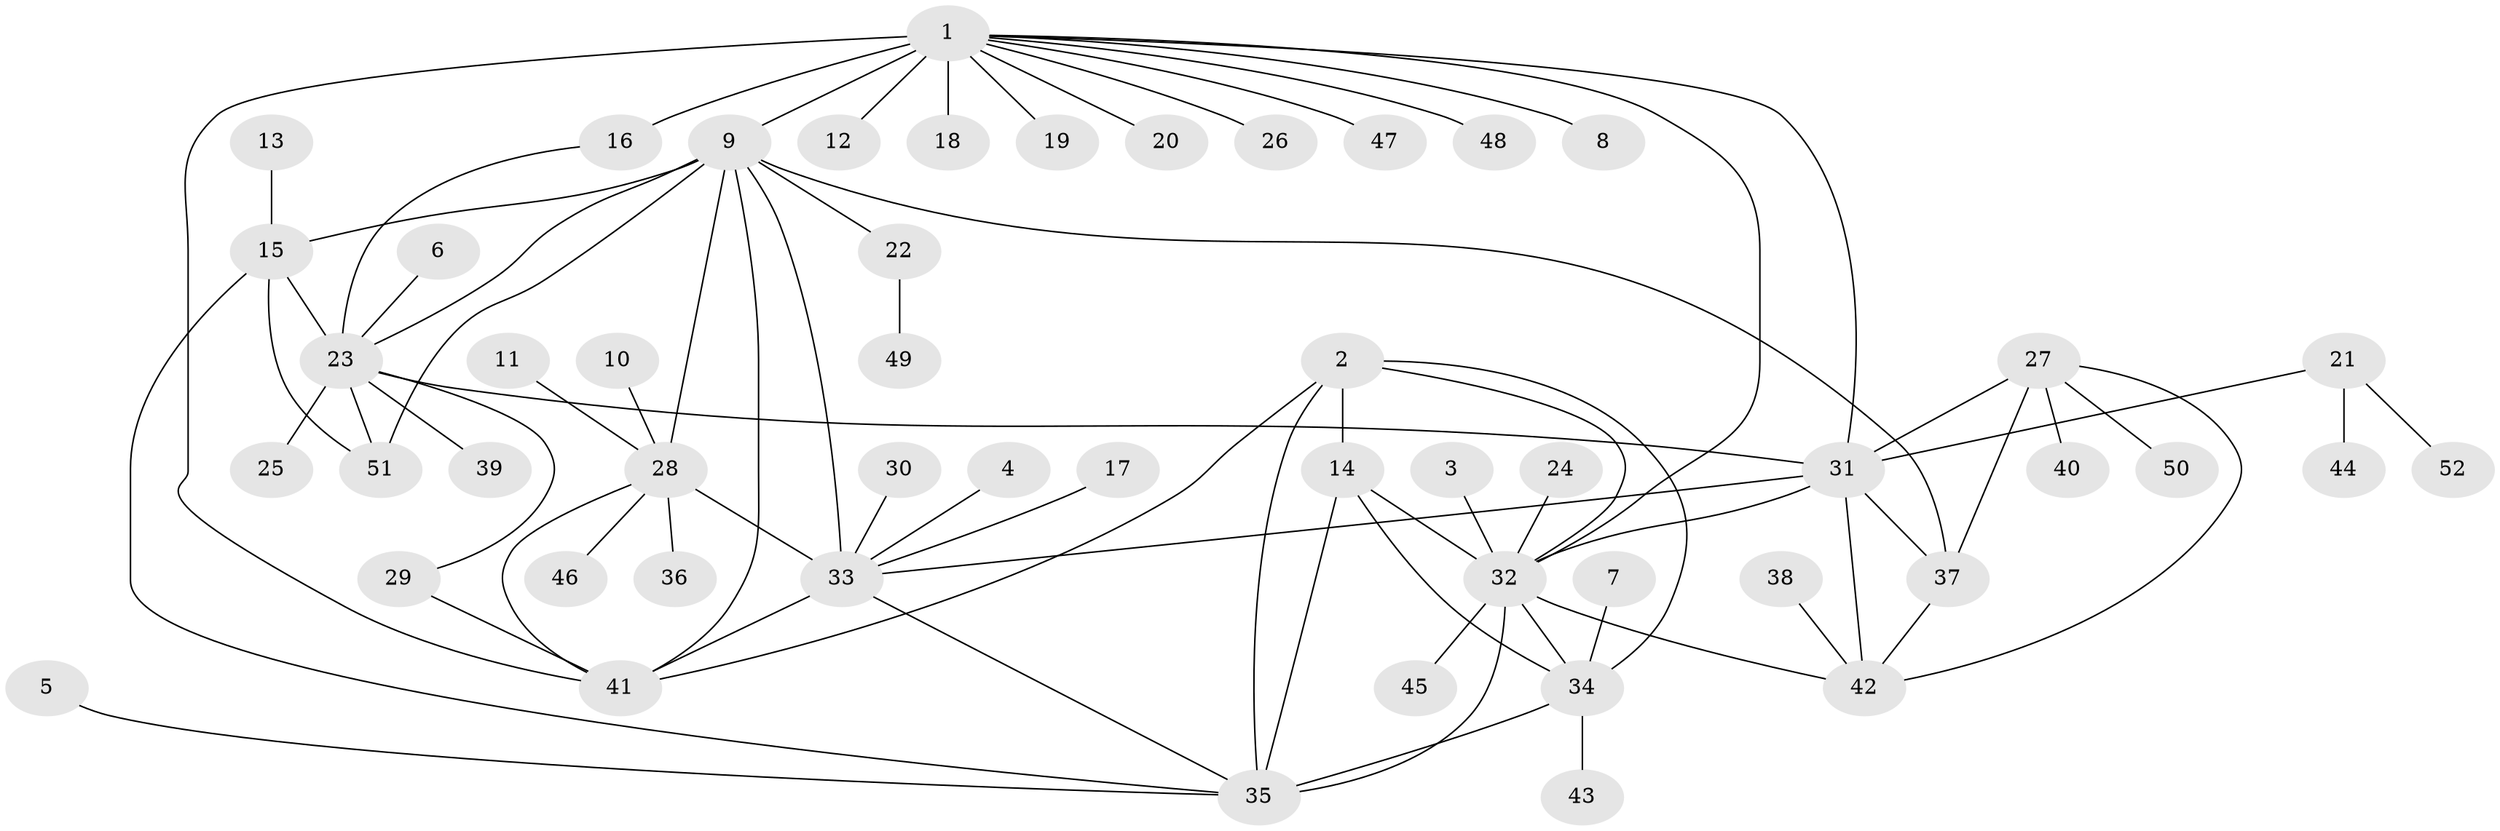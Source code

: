// original degree distribution, {5: 0.029411764705882353, 6: 0.058823529411764705, 11: 0.00980392156862745, 7: 0.0784313725490196, 8: 0.0392156862745098, 10: 0.00980392156862745, 9: 0.0196078431372549, 12: 0.00980392156862745, 1: 0.5588235294117647, 4: 0.0196078431372549, 2: 0.1568627450980392, 3: 0.00980392156862745}
// Generated by graph-tools (version 1.1) at 2025/50/03/09/25 03:50:29]
// undirected, 52 vertices, 77 edges
graph export_dot {
graph [start="1"]
  node [color=gray90,style=filled];
  1;
  2;
  3;
  4;
  5;
  6;
  7;
  8;
  9;
  10;
  11;
  12;
  13;
  14;
  15;
  16;
  17;
  18;
  19;
  20;
  21;
  22;
  23;
  24;
  25;
  26;
  27;
  28;
  29;
  30;
  31;
  32;
  33;
  34;
  35;
  36;
  37;
  38;
  39;
  40;
  41;
  42;
  43;
  44;
  45;
  46;
  47;
  48;
  49;
  50;
  51;
  52;
  1 -- 8 [weight=1.0];
  1 -- 9 [weight=1.0];
  1 -- 12 [weight=1.0];
  1 -- 16 [weight=4.0];
  1 -- 18 [weight=1.0];
  1 -- 19 [weight=1.0];
  1 -- 20 [weight=1.0];
  1 -- 26 [weight=1.0];
  1 -- 31 [weight=1.0];
  1 -- 32 [weight=1.0];
  1 -- 41 [weight=2.0];
  1 -- 47 [weight=1.0];
  1 -- 48 [weight=1.0];
  2 -- 14 [weight=1.0];
  2 -- 32 [weight=1.0];
  2 -- 34 [weight=1.0];
  2 -- 35 [weight=1.0];
  2 -- 41 [weight=1.0];
  3 -- 32 [weight=1.0];
  4 -- 33 [weight=1.0];
  5 -- 35 [weight=1.0];
  6 -- 23 [weight=1.0];
  7 -- 34 [weight=1.0];
  9 -- 15 [weight=1.0];
  9 -- 22 [weight=1.0];
  9 -- 23 [weight=1.0];
  9 -- 28 [weight=1.0];
  9 -- 33 [weight=2.0];
  9 -- 37 [weight=1.0];
  9 -- 41 [weight=1.0];
  9 -- 51 [weight=1.0];
  10 -- 28 [weight=1.0];
  11 -- 28 [weight=1.0];
  13 -- 15 [weight=1.0];
  14 -- 32 [weight=1.0];
  14 -- 34 [weight=1.0];
  14 -- 35 [weight=1.0];
  15 -- 23 [weight=4.0];
  15 -- 35 [weight=1.0];
  15 -- 51 [weight=2.0];
  16 -- 23 [weight=1.0];
  17 -- 33 [weight=1.0];
  21 -- 31 [weight=1.0];
  21 -- 44 [weight=1.0];
  21 -- 52 [weight=1.0];
  22 -- 49 [weight=1.0];
  23 -- 25 [weight=1.0];
  23 -- 29 [weight=1.0];
  23 -- 31 [weight=1.0];
  23 -- 39 [weight=1.0];
  23 -- 51 [weight=2.0];
  24 -- 32 [weight=1.0];
  27 -- 31 [weight=2.0];
  27 -- 37 [weight=1.0];
  27 -- 40 [weight=1.0];
  27 -- 42 [weight=1.0];
  27 -- 50 [weight=1.0];
  28 -- 33 [weight=2.0];
  28 -- 36 [weight=1.0];
  28 -- 41 [weight=1.0];
  28 -- 46 [weight=1.0];
  29 -- 41 [weight=1.0];
  30 -- 33 [weight=1.0];
  31 -- 32 [weight=1.0];
  31 -- 33 [weight=1.0];
  31 -- 37 [weight=2.0];
  31 -- 42 [weight=2.0];
  32 -- 34 [weight=1.0];
  32 -- 35 [weight=1.0];
  32 -- 42 [weight=1.0];
  32 -- 45 [weight=1.0];
  33 -- 35 [weight=1.0];
  33 -- 41 [weight=2.0];
  34 -- 35 [weight=1.0];
  34 -- 43 [weight=1.0];
  37 -- 42 [weight=1.0];
  38 -- 42 [weight=1.0];
}
